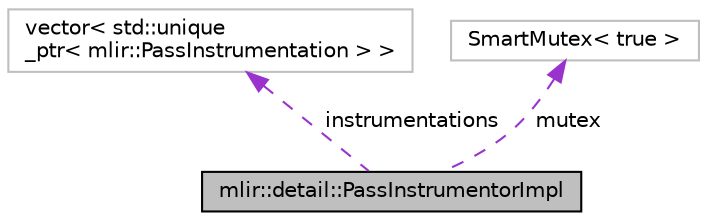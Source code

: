 digraph "mlir::detail::PassInstrumentorImpl"
{
  bgcolor="transparent";
  edge [fontname="Helvetica",fontsize="10",labelfontname="Helvetica",labelfontsize="10"];
  node [fontname="Helvetica",fontsize="10",shape=record];
  Node1 [label="mlir::detail::PassInstrumentorImpl",height=0.2,width=0.4,color="black", fillcolor="grey75", style="filled", fontcolor="black"];
  Node2 -> Node1 [dir="back",color="darkorchid3",fontsize="10",style="dashed",label=" instrumentations" ,fontname="Helvetica"];
  Node2 [label="vector\< std::unique\l_ptr\< mlir::PassInstrumentation \> \>",height=0.2,width=0.4,color="grey75"];
  Node3 -> Node1 [dir="back",color="darkorchid3",fontsize="10",style="dashed",label=" mutex" ,fontname="Helvetica"];
  Node3 [label="SmartMutex\< true \>",height=0.2,width=0.4,color="grey75"];
}
